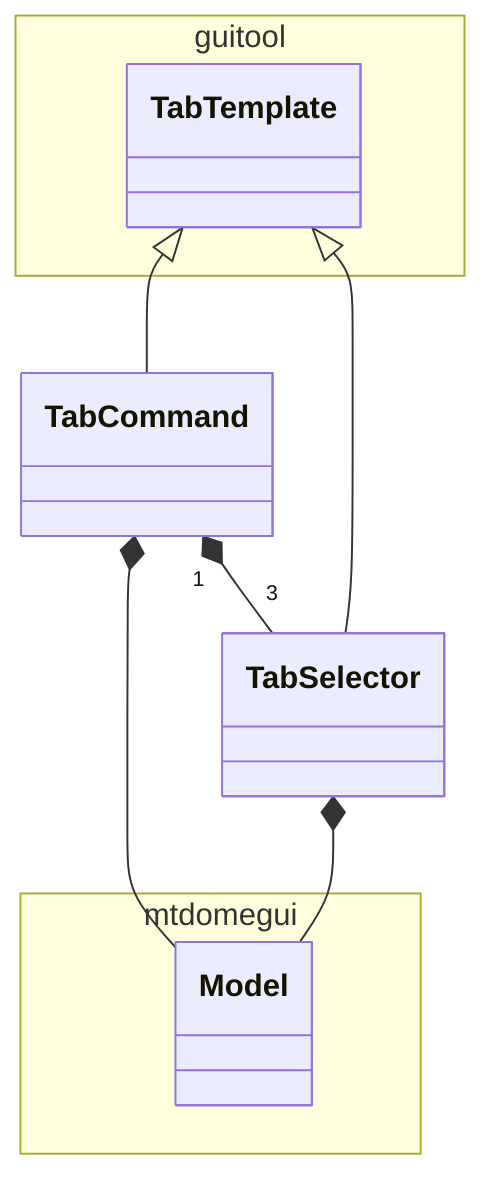 classDiagram

namespace guitool {
  class TabTemplate
}

namespace mtdomegui {
  class Model
}

TabTemplate <|-- TabCommand
TabTemplate <|-- TabSelector

TabCommand *-- Model
TabCommand "1" *-- "3" TabSelector

TabSelector *-- Model